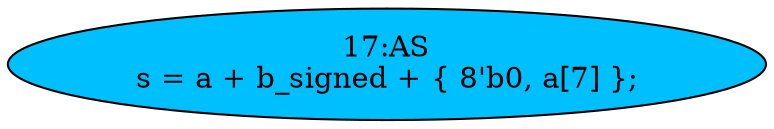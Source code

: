 strict digraph "" {
	node [label="\N"];
	"17:AS"	[ast="<pyverilog.vparser.ast.Assign object at 0x7fa75797e310>",
		def_var="['s']",
		fillcolor=deepskyblue,
		label="17:AS
s = a + b_signed + { 8'b0, a[7] };",
		statements="[]",
		style=filled,
		typ=Assign,
		use_var="['a', 'b_signed', 'a']"];
}
